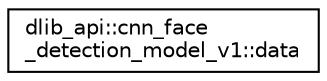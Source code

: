 digraph "Graphical Class Hierarchy"
{
 // LATEX_PDF_SIZE
  edge [fontname="Helvetica",fontsize="10",labelfontname="Helvetica",labelfontsize="10"];
  node [fontname="Helvetica",fontsize="10",shape=record];
  rankdir="LR";
  Node0 [label="dlib_api::cnn_face\l_detection_model_v1::data",height=0.2,width=0.4,color="black", fillcolor="white", style="filled",URL="$structdlib__api_1_1cnn__face__detection__model__v1_1_1data.html",tooltip=" "];
}
